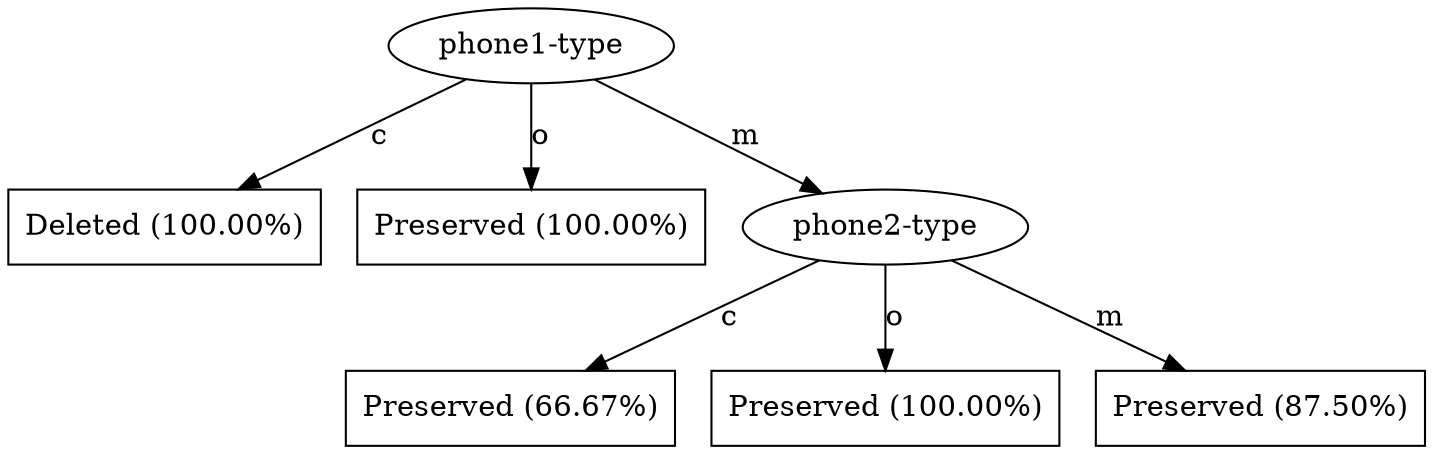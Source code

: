digraph G {
"bg==" [ shape=ellipse label="phone1-type"]
"bg==" -> "bi0x" [ label="c" ]
"bi0x" [ shape=box label="Deleted (100.00%)"]
"bg==" -> "bi0z" [ label="o" ]
"bi0z" [ shape=box label="Preserved (100.00%)"]
"bg==" -> "bi0xMg==" [ label="m" ]
"bi0xMg==" [ shape=ellipse label="phone2-type"]
"bi0xMg==" -> "bi0xMi0y" [ label="c" ]
"bi0xMi0y" [ shape=box label="Preserved (66.67%)"]
"bi0xMg==" -> "bi0xMi00" [ label="o" ]
"bi0xMi00" [ shape=box label="Preserved (100.00%)"]
"bi0xMg==" -> "bi0xMi01" [ label="m" ]
"bi0xMi01" [ shape=box label="Preserved (87.50%)"]
}
